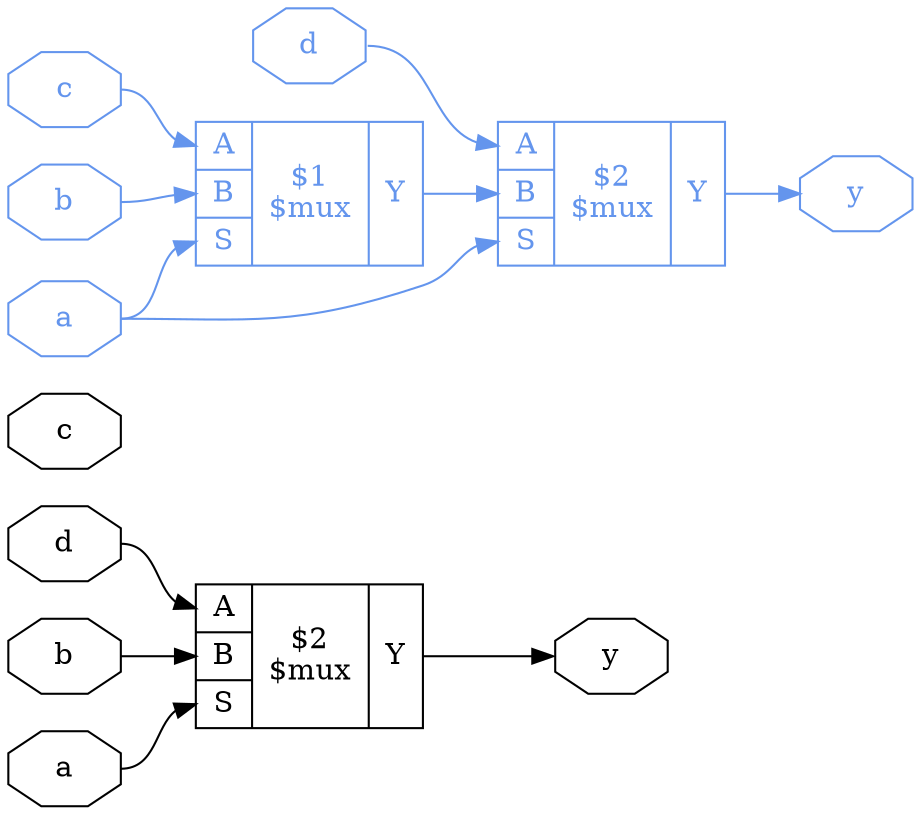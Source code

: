 digraph root {
	graph [rankdir=LR,
		remincross=true
	];
	node [label="\N"];
	subgraph after {
		graph [rankdir=LR,
			remincross=true
		];
		node [color="",
			fontcolor="",
			label="\N",
			shape=""
		];
		edge [color="",
			fontcolor="",
			headport="",
			label="",
			tailport=""
		];
		n1	[color=black,
			fontcolor=black,
			label=a,
			shape=octagon];
		c10	[label="{{<p6> A|<p7> B|<p8> S}|$2\n$mux|{<p9> Y}}",
			shape=record];
		n1:e -> c10:p8:w	[color=black,
			fontcolor=black];
		n2	[color=black,
			fontcolor=black,
			label=b,
			shape=octagon];
		n2:e -> c10:p7:w	[color=black,
			fontcolor=black];
		n3	[color=black,
			fontcolor=black,
			label=c,
			shape=octagon];
		n4	[color=black,
			fontcolor=black,
			label=d,
			shape=octagon];
		n4:e -> c10:p6:w	[color=black,
			fontcolor=black];
		n5	[color=black,
			fontcolor=black,
			label=y,
			shape=octagon];
		c10:p9:e -> n5:w	[color=black,
			fontcolor=black];
	}
	subgraph uut {
		graph [rankdir=LR,
			remincross=true
		];
		node [color="",
			fontcolor="",
			label="\N",
			shape=""
		];
		edge [color="",
			fontcolor="",
			headport="",
			label="",
			tailport=""
		];
		n2_gv1	[color=cornflowerblue,
			fontcolor=cornflowerblue,
			label=a,
			shape=octagon];
		c11	[color=cornflowerblue,
			fontcolor=cornflowerblue,
			label="{{<p7> A|<p8> B|<p9> S}|$1\n$mux|{<p10> Y}}",
			shape=record];
		n2_gv1:e -> c11:p9:w	[color=cornflowerblue,
			fontcolor=cornflowerblue];
		c12	[color=cornflowerblue,
			fontcolor=cornflowerblue,
			label="{{<p7> A|<p8> B|<p9> S}|$2\n$mux|{<p10> Y}}",
			shape=record];
		n2_gv1:e -> c12:p9:w	[color=cornflowerblue,
			fontcolor=cornflowerblue];
		n3_gv1	[color=cornflowerblue,
			fontcolor=cornflowerblue,
			label=b,
			shape=octagon];
		n3_gv1:e -> c11:p8:w	[color=cornflowerblue,
			fontcolor=cornflowerblue];
		n4_gv1	[color=cornflowerblue,
			fontcolor=cornflowerblue,
			label=c,
			shape=octagon];
		n4_gv1:e -> c11:p7:w	[color=cornflowerblue,
			fontcolor=cornflowerblue];
		n5_gv1	[color=cornflowerblue,
			fontcolor=cornflowerblue,
			label=d,
			shape=octagon];
		n5_gv1:e -> c12:p7:w	[color=cornflowerblue,
			fontcolor=cornflowerblue];
		n6	[color=cornflowerblue,
			fontcolor=cornflowerblue,
			label=y,
			shape=octagon];
		c11:p10:e -> c12:p8:w	[color=cornflowerblue,
			fontcolor=cornflowerblue];
		c12:p10:e -> n6:w	[color=cornflowerblue,
			fontcolor=cornflowerblue];
	}
}
